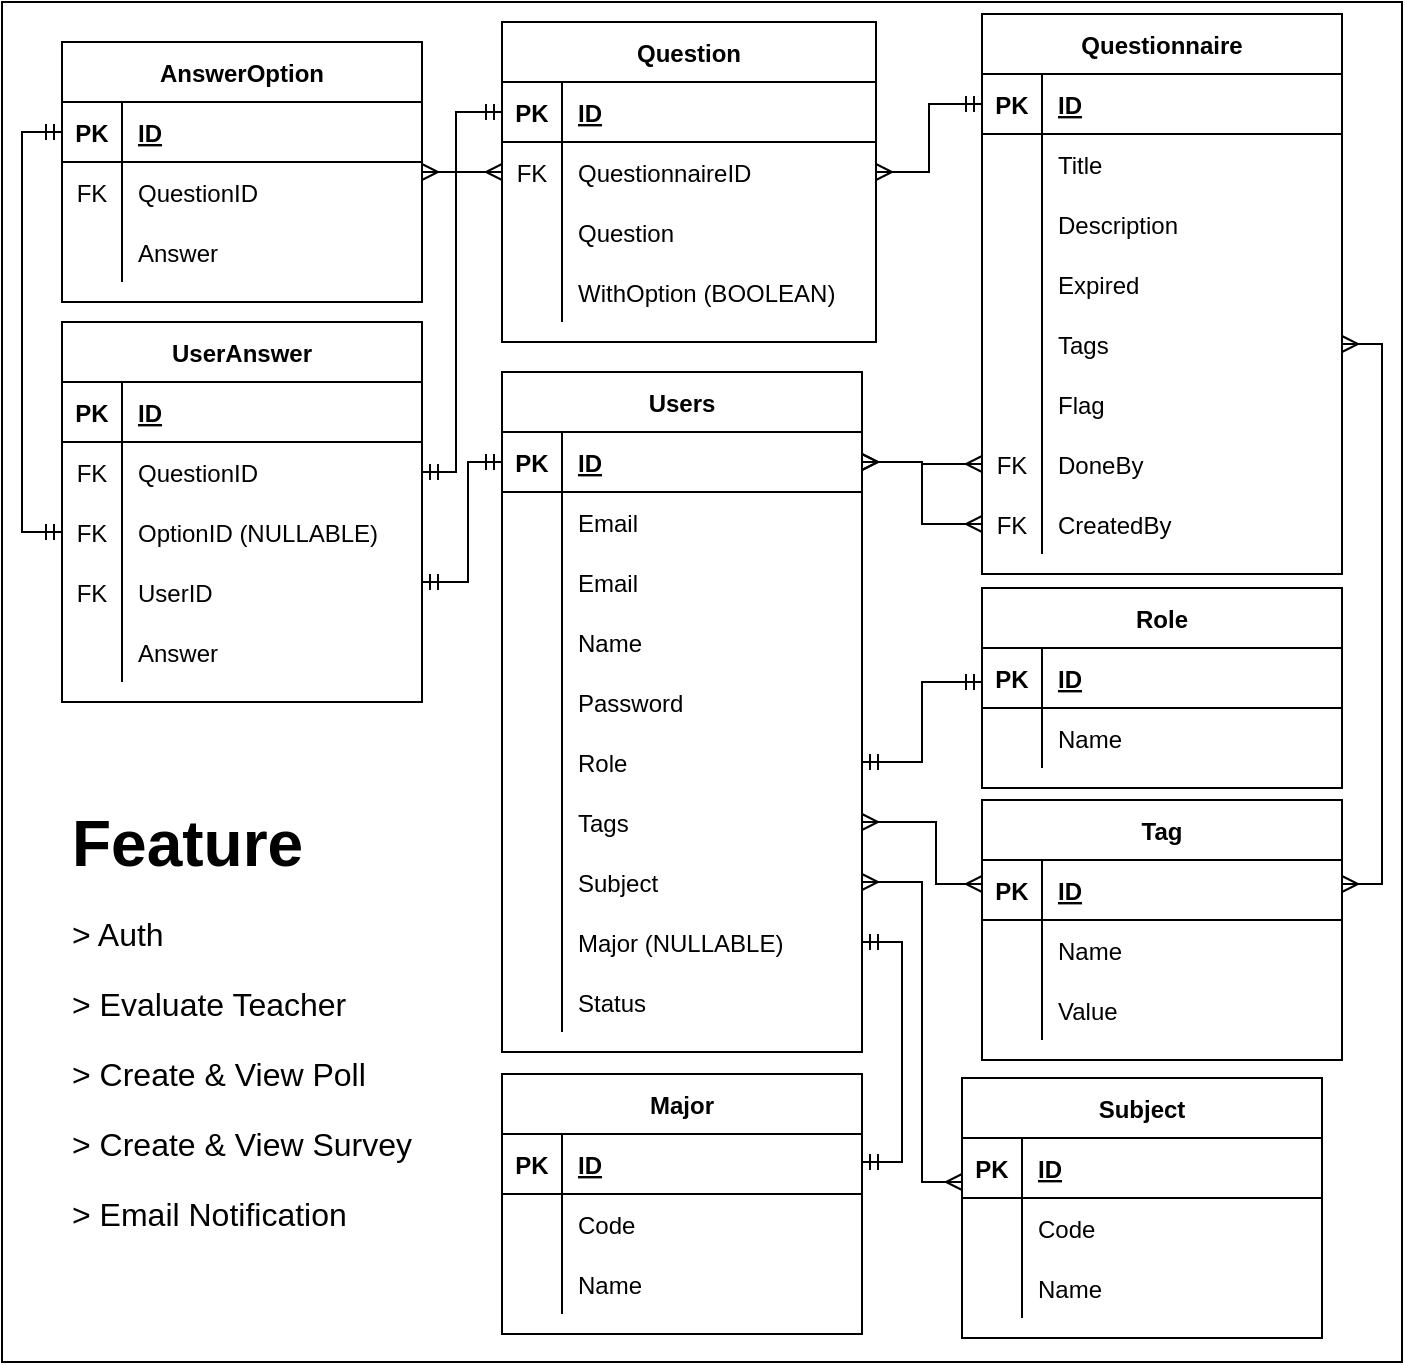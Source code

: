 <mxfile version="17.4.2" type="device"><diagram id="3YgNEYQCMp4vvyqyQQeT" name="erd"><mxGraphModel dx="844" dy="548" grid="1" gridSize="10" guides="1" tooltips="1" connect="1" arrows="1" fold="1" page="1" pageScale="1" pageWidth="850" pageHeight="1100" math="0" shadow="0"><root><mxCell id="0"/><mxCell id="1" parent="0"/><mxCell id="_984XQsvnA3nPtuHaX0--109" value="" style="rounded=0;whiteSpace=wrap;html=1;" parent="1" vertex="1"><mxGeometry x="63" y="90" width="700" height="680" as="geometry"/></mxCell><mxCell id="YZ8u1gc_6XHTJuvdnjPR-2" value="Users" style="shape=table;startSize=30;container=1;collapsible=1;childLayout=tableLayout;fixedRows=1;rowLines=0;fontStyle=1;align=center;resizeLast=1;" parent="1" vertex="1"><mxGeometry x="313" y="275" width="180" height="340" as="geometry"/></mxCell><mxCell id="YZ8u1gc_6XHTJuvdnjPR-3" value="" style="shape=tableRow;horizontal=0;startSize=0;swimlaneHead=0;swimlaneBody=0;fillColor=none;collapsible=0;dropTarget=0;points=[[0,0.5],[1,0.5]];portConstraint=eastwest;top=0;left=0;right=0;bottom=1;" parent="YZ8u1gc_6XHTJuvdnjPR-2" vertex="1"><mxGeometry y="30" width="180" height="30" as="geometry"/></mxCell><mxCell id="YZ8u1gc_6XHTJuvdnjPR-4" value="PK" style="shape=partialRectangle;connectable=0;fillColor=none;top=0;left=0;bottom=0;right=0;fontStyle=1;overflow=hidden;" parent="YZ8u1gc_6XHTJuvdnjPR-3" vertex="1"><mxGeometry width="30" height="30" as="geometry"><mxRectangle width="30" height="30" as="alternateBounds"/></mxGeometry></mxCell><mxCell id="YZ8u1gc_6XHTJuvdnjPR-5" value="ID" style="shape=partialRectangle;connectable=0;fillColor=none;top=0;left=0;bottom=0;right=0;align=left;spacingLeft=6;fontStyle=5;overflow=hidden;" parent="YZ8u1gc_6XHTJuvdnjPR-3" vertex="1"><mxGeometry x="30" width="150" height="30" as="geometry"><mxRectangle width="150" height="30" as="alternateBounds"/></mxGeometry></mxCell><mxCell id="_984XQsvnA3nPtuHaX0--19" value="" style="shape=tableRow;horizontal=0;startSize=0;swimlaneHead=0;swimlaneBody=0;fillColor=none;collapsible=0;dropTarget=0;points=[[0,0.5],[1,0.5]];portConstraint=eastwest;top=0;left=0;right=0;bottom=0;" parent="YZ8u1gc_6XHTJuvdnjPR-2" vertex="1"><mxGeometry y="60" width="180" height="30" as="geometry"/></mxCell><mxCell id="_984XQsvnA3nPtuHaX0--20" value="" style="shape=partialRectangle;connectable=0;fillColor=none;top=0;left=0;bottom=0;right=0;editable=1;overflow=hidden;" parent="_984XQsvnA3nPtuHaX0--19" vertex="1"><mxGeometry width="30" height="30" as="geometry"><mxRectangle width="30" height="30" as="alternateBounds"/></mxGeometry></mxCell><mxCell id="_984XQsvnA3nPtuHaX0--21" value="Email" style="shape=partialRectangle;connectable=0;fillColor=none;top=0;left=0;bottom=0;right=0;align=left;spacingLeft=6;overflow=hidden;" parent="_984XQsvnA3nPtuHaX0--19" vertex="1"><mxGeometry x="30" width="150" height="30" as="geometry"><mxRectangle width="150" height="30" as="alternateBounds"/></mxGeometry></mxCell><mxCell id="YZ8u1gc_6XHTJuvdnjPR-6" value="" style="shape=tableRow;horizontal=0;startSize=0;swimlaneHead=0;swimlaneBody=0;fillColor=none;collapsible=0;dropTarget=0;points=[[0,0.5],[1,0.5]];portConstraint=eastwest;top=0;left=0;right=0;bottom=0;" parent="YZ8u1gc_6XHTJuvdnjPR-2" vertex="1"><mxGeometry y="90" width="180" height="30" as="geometry"/></mxCell><mxCell id="YZ8u1gc_6XHTJuvdnjPR-7" value="" style="shape=partialRectangle;connectable=0;fillColor=none;top=0;left=0;bottom=0;right=0;editable=1;overflow=hidden;" parent="YZ8u1gc_6XHTJuvdnjPR-6" vertex="1"><mxGeometry width="30" height="30" as="geometry"><mxRectangle width="30" height="30" as="alternateBounds"/></mxGeometry></mxCell><mxCell id="YZ8u1gc_6XHTJuvdnjPR-8" value="Email" style="shape=partialRectangle;connectable=0;fillColor=none;top=0;left=0;bottom=0;right=0;align=left;spacingLeft=6;overflow=hidden;" parent="YZ8u1gc_6XHTJuvdnjPR-6" vertex="1"><mxGeometry x="30" width="150" height="30" as="geometry"><mxRectangle width="150" height="30" as="alternateBounds"/></mxGeometry></mxCell><mxCell id="YZ8u1gc_6XHTJuvdnjPR-9" value="" style="shape=tableRow;horizontal=0;startSize=0;swimlaneHead=0;swimlaneBody=0;fillColor=none;collapsible=0;dropTarget=0;points=[[0,0.5],[1,0.5]];portConstraint=eastwest;top=0;left=0;right=0;bottom=0;" parent="YZ8u1gc_6XHTJuvdnjPR-2" vertex="1"><mxGeometry y="120" width="180" height="30" as="geometry"/></mxCell><mxCell id="YZ8u1gc_6XHTJuvdnjPR-10" value="" style="shape=partialRectangle;connectable=0;fillColor=none;top=0;left=0;bottom=0;right=0;editable=1;overflow=hidden;" parent="YZ8u1gc_6XHTJuvdnjPR-9" vertex="1"><mxGeometry width="30" height="30" as="geometry"><mxRectangle width="30" height="30" as="alternateBounds"/></mxGeometry></mxCell><mxCell id="YZ8u1gc_6XHTJuvdnjPR-11" value="Name" style="shape=partialRectangle;connectable=0;fillColor=none;top=0;left=0;bottom=0;right=0;align=left;spacingLeft=6;overflow=hidden;" parent="YZ8u1gc_6XHTJuvdnjPR-9" vertex="1"><mxGeometry x="30" width="150" height="30" as="geometry"><mxRectangle width="150" height="30" as="alternateBounds"/></mxGeometry></mxCell><mxCell id="YZ8u1gc_6XHTJuvdnjPR-12" value="" style="shape=tableRow;horizontal=0;startSize=0;swimlaneHead=0;swimlaneBody=0;fillColor=none;collapsible=0;dropTarget=0;points=[[0,0.5],[1,0.5]];portConstraint=eastwest;top=0;left=0;right=0;bottom=0;" parent="YZ8u1gc_6XHTJuvdnjPR-2" vertex="1"><mxGeometry y="150" width="180" height="30" as="geometry"/></mxCell><mxCell id="YZ8u1gc_6XHTJuvdnjPR-13" value="" style="shape=partialRectangle;connectable=0;fillColor=none;top=0;left=0;bottom=0;right=0;editable=1;overflow=hidden;" parent="YZ8u1gc_6XHTJuvdnjPR-12" vertex="1"><mxGeometry width="30" height="30" as="geometry"><mxRectangle width="30" height="30" as="alternateBounds"/></mxGeometry></mxCell><mxCell id="YZ8u1gc_6XHTJuvdnjPR-14" value="Password" style="shape=partialRectangle;connectable=0;fillColor=none;top=0;left=0;bottom=0;right=0;align=left;spacingLeft=6;overflow=hidden;" parent="YZ8u1gc_6XHTJuvdnjPR-12" vertex="1"><mxGeometry x="30" width="150" height="30" as="geometry"><mxRectangle width="150" height="30" as="alternateBounds"/></mxGeometry></mxCell><mxCell id="YZ8u1gc_6XHTJuvdnjPR-15" value="" style="shape=tableRow;horizontal=0;startSize=0;swimlaneHead=0;swimlaneBody=0;fillColor=none;collapsible=0;dropTarget=0;points=[[0,0.5],[1,0.5]];portConstraint=eastwest;top=0;left=0;right=0;bottom=0;" parent="YZ8u1gc_6XHTJuvdnjPR-2" vertex="1"><mxGeometry y="180" width="180" height="30" as="geometry"/></mxCell><mxCell id="YZ8u1gc_6XHTJuvdnjPR-16" value="" style="shape=partialRectangle;connectable=0;fillColor=none;top=0;left=0;bottom=0;right=0;editable=1;overflow=hidden;" parent="YZ8u1gc_6XHTJuvdnjPR-15" vertex="1"><mxGeometry width="30" height="30" as="geometry"><mxRectangle width="30" height="30" as="alternateBounds"/></mxGeometry></mxCell><mxCell id="YZ8u1gc_6XHTJuvdnjPR-17" value="Role" style="shape=partialRectangle;connectable=0;fillColor=none;top=0;left=0;bottom=0;right=0;align=left;spacingLeft=6;overflow=hidden;" parent="YZ8u1gc_6XHTJuvdnjPR-15" vertex="1"><mxGeometry x="30" width="150" height="30" as="geometry"><mxRectangle width="150" height="30" as="alternateBounds"/></mxGeometry></mxCell><mxCell id="YZ8u1gc_6XHTJuvdnjPR-18" value="" style="shape=tableRow;horizontal=0;startSize=0;swimlaneHead=0;swimlaneBody=0;fillColor=none;collapsible=0;dropTarget=0;points=[[0,0.5],[1,0.5]];portConstraint=eastwest;top=0;left=0;right=0;bottom=0;" parent="YZ8u1gc_6XHTJuvdnjPR-2" vertex="1"><mxGeometry y="210" width="180" height="30" as="geometry"/></mxCell><mxCell id="YZ8u1gc_6XHTJuvdnjPR-19" value="" style="shape=partialRectangle;connectable=0;fillColor=none;top=0;left=0;bottom=0;right=0;editable=1;overflow=hidden;" parent="YZ8u1gc_6XHTJuvdnjPR-18" vertex="1"><mxGeometry width="30" height="30" as="geometry"><mxRectangle width="30" height="30" as="alternateBounds"/></mxGeometry></mxCell><mxCell id="YZ8u1gc_6XHTJuvdnjPR-20" value="Tags" style="shape=partialRectangle;connectable=0;fillColor=none;top=0;left=0;bottom=0;right=0;align=left;spacingLeft=6;overflow=hidden;" parent="YZ8u1gc_6XHTJuvdnjPR-18" vertex="1"><mxGeometry x="30" width="150" height="30" as="geometry"><mxRectangle width="150" height="30" as="alternateBounds"/></mxGeometry></mxCell><mxCell id="_984XQsvnA3nPtuHaX0--1" value="" style="shape=tableRow;horizontal=0;startSize=0;swimlaneHead=0;swimlaneBody=0;fillColor=none;collapsible=0;dropTarget=0;points=[[0,0.5],[1,0.5]];portConstraint=eastwest;top=0;left=0;right=0;bottom=0;" parent="YZ8u1gc_6XHTJuvdnjPR-2" vertex="1"><mxGeometry y="240" width="180" height="30" as="geometry"/></mxCell><mxCell id="_984XQsvnA3nPtuHaX0--2" value="" style="shape=partialRectangle;connectable=0;fillColor=none;top=0;left=0;bottom=0;right=0;editable=1;overflow=hidden;" parent="_984XQsvnA3nPtuHaX0--1" vertex="1"><mxGeometry width="30" height="30" as="geometry"><mxRectangle width="30" height="30" as="alternateBounds"/></mxGeometry></mxCell><mxCell id="_984XQsvnA3nPtuHaX0--3" value="Subject" style="shape=partialRectangle;connectable=0;fillColor=none;top=0;left=0;bottom=0;right=0;align=left;spacingLeft=6;overflow=hidden;" parent="_984XQsvnA3nPtuHaX0--1" vertex="1"><mxGeometry x="30" width="150" height="30" as="geometry"><mxRectangle width="150" height="30" as="alternateBounds"/></mxGeometry></mxCell><mxCell id="_984XQsvnA3nPtuHaX0--4" value="" style="shape=tableRow;horizontal=0;startSize=0;swimlaneHead=0;swimlaneBody=0;fillColor=none;collapsible=0;dropTarget=0;points=[[0,0.5],[1,0.5]];portConstraint=eastwest;top=0;left=0;right=0;bottom=0;" parent="YZ8u1gc_6XHTJuvdnjPR-2" vertex="1"><mxGeometry y="270" width="180" height="30" as="geometry"/></mxCell><mxCell id="_984XQsvnA3nPtuHaX0--5" value="" style="shape=partialRectangle;connectable=0;fillColor=none;top=0;left=0;bottom=0;right=0;editable=1;overflow=hidden;" parent="_984XQsvnA3nPtuHaX0--4" vertex="1"><mxGeometry width="30" height="30" as="geometry"><mxRectangle width="30" height="30" as="alternateBounds"/></mxGeometry></mxCell><mxCell id="_984XQsvnA3nPtuHaX0--6" value="Major (NULLABLE)" style="shape=partialRectangle;connectable=0;fillColor=none;top=0;left=0;bottom=0;right=0;align=left;spacingLeft=6;overflow=hidden;" parent="_984XQsvnA3nPtuHaX0--4" vertex="1"><mxGeometry x="30" width="150" height="30" as="geometry"><mxRectangle width="150" height="30" as="alternateBounds"/></mxGeometry></mxCell><mxCell id="_984XQsvnA3nPtuHaX0--7" value="" style="shape=tableRow;horizontal=0;startSize=0;swimlaneHead=0;swimlaneBody=0;fillColor=none;collapsible=0;dropTarget=0;points=[[0,0.5],[1,0.5]];portConstraint=eastwest;top=0;left=0;right=0;bottom=0;" parent="YZ8u1gc_6XHTJuvdnjPR-2" vertex="1"><mxGeometry y="300" width="180" height="30" as="geometry"/></mxCell><mxCell id="_984XQsvnA3nPtuHaX0--8" value="" style="shape=partialRectangle;connectable=0;fillColor=none;top=0;left=0;bottom=0;right=0;editable=1;overflow=hidden;" parent="_984XQsvnA3nPtuHaX0--7" vertex="1"><mxGeometry width="30" height="30" as="geometry"><mxRectangle width="30" height="30" as="alternateBounds"/></mxGeometry></mxCell><mxCell id="_984XQsvnA3nPtuHaX0--9" value="Status" style="shape=partialRectangle;connectable=0;fillColor=none;top=0;left=0;bottom=0;right=0;align=left;spacingLeft=6;overflow=hidden;" parent="_984XQsvnA3nPtuHaX0--7" vertex="1"><mxGeometry x="30" width="150" height="30" as="geometry"><mxRectangle width="150" height="30" as="alternateBounds"/></mxGeometry></mxCell><mxCell id="YZ8u1gc_6XHTJuvdnjPR-21" value="Subject" style="shape=table;startSize=30;container=1;collapsible=1;childLayout=tableLayout;fixedRows=1;rowLines=0;fontStyle=1;align=center;resizeLast=1;" parent="1" vertex="1"><mxGeometry x="543" y="628" width="180" height="130" as="geometry"/></mxCell><mxCell id="YZ8u1gc_6XHTJuvdnjPR-22" value="" style="shape=tableRow;horizontal=0;startSize=0;swimlaneHead=0;swimlaneBody=0;fillColor=none;collapsible=0;dropTarget=0;points=[[0,0.5],[1,0.5]];portConstraint=eastwest;top=0;left=0;right=0;bottom=1;" parent="YZ8u1gc_6XHTJuvdnjPR-21" vertex="1"><mxGeometry y="30" width="180" height="30" as="geometry"/></mxCell><mxCell id="YZ8u1gc_6XHTJuvdnjPR-23" value="PK" style="shape=partialRectangle;connectable=0;fillColor=none;top=0;left=0;bottom=0;right=0;fontStyle=1;overflow=hidden;" parent="YZ8u1gc_6XHTJuvdnjPR-22" vertex="1"><mxGeometry width="30" height="30" as="geometry"><mxRectangle width="30" height="30" as="alternateBounds"/></mxGeometry></mxCell><mxCell id="YZ8u1gc_6XHTJuvdnjPR-24" value="ID" style="shape=partialRectangle;connectable=0;fillColor=none;top=0;left=0;bottom=0;right=0;align=left;spacingLeft=6;fontStyle=5;overflow=hidden;" parent="YZ8u1gc_6XHTJuvdnjPR-22" vertex="1"><mxGeometry x="30" width="150" height="30" as="geometry"><mxRectangle width="150" height="30" as="alternateBounds"/></mxGeometry></mxCell><mxCell id="YZ8u1gc_6XHTJuvdnjPR-25" value="" style="shape=tableRow;horizontal=0;startSize=0;swimlaneHead=0;swimlaneBody=0;fillColor=none;collapsible=0;dropTarget=0;points=[[0,0.5],[1,0.5]];portConstraint=eastwest;top=0;left=0;right=0;bottom=0;" parent="YZ8u1gc_6XHTJuvdnjPR-21" vertex="1"><mxGeometry y="60" width="180" height="30" as="geometry"/></mxCell><mxCell id="YZ8u1gc_6XHTJuvdnjPR-26" value="" style="shape=partialRectangle;connectable=0;fillColor=none;top=0;left=0;bottom=0;right=0;editable=1;overflow=hidden;" parent="YZ8u1gc_6XHTJuvdnjPR-25" vertex="1"><mxGeometry width="30" height="30" as="geometry"><mxRectangle width="30" height="30" as="alternateBounds"/></mxGeometry></mxCell><mxCell id="YZ8u1gc_6XHTJuvdnjPR-27" value="Code" style="shape=partialRectangle;connectable=0;fillColor=none;top=0;left=0;bottom=0;right=0;align=left;spacingLeft=6;overflow=hidden;" parent="YZ8u1gc_6XHTJuvdnjPR-25" vertex="1"><mxGeometry x="30" width="150" height="30" as="geometry"><mxRectangle width="150" height="30" as="alternateBounds"/></mxGeometry></mxCell><mxCell id="YZ8u1gc_6XHTJuvdnjPR-28" value="" style="shape=tableRow;horizontal=0;startSize=0;swimlaneHead=0;swimlaneBody=0;fillColor=none;collapsible=0;dropTarget=0;points=[[0,0.5],[1,0.5]];portConstraint=eastwest;top=0;left=0;right=0;bottom=0;" parent="YZ8u1gc_6XHTJuvdnjPR-21" vertex="1"><mxGeometry y="90" width="180" height="30" as="geometry"/></mxCell><mxCell id="YZ8u1gc_6XHTJuvdnjPR-29" value="" style="shape=partialRectangle;connectable=0;fillColor=none;top=0;left=0;bottom=0;right=0;editable=1;overflow=hidden;" parent="YZ8u1gc_6XHTJuvdnjPR-28" vertex="1"><mxGeometry width="30" height="30" as="geometry"><mxRectangle width="30" height="30" as="alternateBounds"/></mxGeometry></mxCell><mxCell id="YZ8u1gc_6XHTJuvdnjPR-30" value="Name" style="shape=partialRectangle;connectable=0;fillColor=none;top=0;left=0;bottom=0;right=0;align=left;spacingLeft=6;overflow=hidden;" parent="YZ8u1gc_6XHTJuvdnjPR-28" vertex="1"><mxGeometry x="30" width="150" height="30" as="geometry"><mxRectangle width="150" height="30" as="alternateBounds"/></mxGeometry></mxCell><mxCell id="YZ8u1gc_6XHTJuvdnjPR-117" value="Role" style="shape=table;startSize=30;container=1;collapsible=1;childLayout=tableLayout;fixedRows=1;rowLines=0;fontStyle=1;align=center;resizeLast=1;" parent="1" vertex="1"><mxGeometry x="553" y="383" width="180" height="100" as="geometry"/></mxCell><mxCell id="YZ8u1gc_6XHTJuvdnjPR-118" value="" style="shape=tableRow;horizontal=0;startSize=0;swimlaneHead=0;swimlaneBody=0;fillColor=none;collapsible=0;dropTarget=0;points=[[0,0.5],[1,0.5]];portConstraint=eastwest;top=0;left=0;right=0;bottom=1;" parent="YZ8u1gc_6XHTJuvdnjPR-117" vertex="1"><mxGeometry y="30" width="180" height="30" as="geometry"/></mxCell><mxCell id="YZ8u1gc_6XHTJuvdnjPR-119" value="PK" style="shape=partialRectangle;connectable=0;fillColor=none;top=0;left=0;bottom=0;right=0;fontStyle=1;overflow=hidden;" parent="YZ8u1gc_6XHTJuvdnjPR-118" vertex="1"><mxGeometry width="30" height="30" as="geometry"><mxRectangle width="30" height="30" as="alternateBounds"/></mxGeometry></mxCell><mxCell id="YZ8u1gc_6XHTJuvdnjPR-120" value="ID" style="shape=partialRectangle;connectable=0;fillColor=none;top=0;left=0;bottom=0;right=0;align=left;spacingLeft=6;fontStyle=5;overflow=hidden;" parent="YZ8u1gc_6XHTJuvdnjPR-118" vertex="1"><mxGeometry x="30" width="150" height="30" as="geometry"><mxRectangle width="150" height="30" as="alternateBounds"/></mxGeometry></mxCell><mxCell id="YZ8u1gc_6XHTJuvdnjPR-121" value="" style="shape=tableRow;horizontal=0;startSize=0;swimlaneHead=0;swimlaneBody=0;fillColor=none;collapsible=0;dropTarget=0;points=[[0,0.5],[1,0.5]];portConstraint=eastwest;top=0;left=0;right=0;bottom=0;" parent="YZ8u1gc_6XHTJuvdnjPR-117" vertex="1"><mxGeometry y="60" width="180" height="30" as="geometry"/></mxCell><mxCell id="YZ8u1gc_6XHTJuvdnjPR-122" value="" style="shape=partialRectangle;connectable=0;fillColor=none;top=0;left=0;bottom=0;right=0;editable=1;overflow=hidden;" parent="YZ8u1gc_6XHTJuvdnjPR-121" vertex="1"><mxGeometry width="30" height="30" as="geometry"><mxRectangle width="30" height="30" as="alternateBounds"/></mxGeometry></mxCell><mxCell id="YZ8u1gc_6XHTJuvdnjPR-123" value="Name" style="shape=partialRectangle;connectable=0;fillColor=none;top=0;left=0;bottom=0;right=0;align=left;spacingLeft=6;overflow=hidden;" parent="YZ8u1gc_6XHTJuvdnjPR-121" vertex="1"><mxGeometry x="30" width="150" height="30" as="geometry"><mxRectangle width="150" height="30" as="alternateBounds"/></mxGeometry></mxCell><mxCell id="YZ8u1gc_6XHTJuvdnjPR-124" style="edgeStyle=orthogonalEdgeStyle;rounded=0;orthogonalLoop=1;jettySize=auto;html=1;startArrow=ERmandOne;startFill=0;endArrow=ERmandOne;endFill=0;" parent="1" source="YZ8u1gc_6XHTJuvdnjPR-15" target="YZ8u1gc_6XHTJuvdnjPR-118" edge="1"><mxGeometry relative="1" as="geometry"><Array as="points"><mxPoint x="523" y="470"/><mxPoint x="523" y="430"/></Array></mxGeometry></mxCell><mxCell id="YZ8u1gc_6XHTJuvdnjPR-137" value="Tag" style="shape=table;startSize=30;container=1;collapsible=1;childLayout=tableLayout;fixedRows=1;rowLines=0;fontStyle=1;align=center;resizeLast=1;" parent="1" vertex="1"><mxGeometry x="553" y="489" width="180" height="130" as="geometry"/></mxCell><mxCell id="YZ8u1gc_6XHTJuvdnjPR-138" value="" style="shape=tableRow;horizontal=0;startSize=0;swimlaneHead=0;swimlaneBody=0;fillColor=none;collapsible=0;dropTarget=0;points=[[0,0.5],[1,0.5]];portConstraint=eastwest;top=0;left=0;right=0;bottom=1;" parent="YZ8u1gc_6XHTJuvdnjPR-137" vertex="1"><mxGeometry y="30" width="180" height="30" as="geometry"/></mxCell><mxCell id="YZ8u1gc_6XHTJuvdnjPR-139" value="PK" style="shape=partialRectangle;connectable=0;fillColor=none;top=0;left=0;bottom=0;right=0;fontStyle=1;overflow=hidden;" parent="YZ8u1gc_6XHTJuvdnjPR-138" vertex="1"><mxGeometry width="30" height="30" as="geometry"><mxRectangle width="30" height="30" as="alternateBounds"/></mxGeometry></mxCell><mxCell id="YZ8u1gc_6XHTJuvdnjPR-140" value="ID" style="shape=partialRectangle;connectable=0;fillColor=none;top=0;left=0;bottom=0;right=0;align=left;spacingLeft=6;fontStyle=5;overflow=hidden;" parent="YZ8u1gc_6XHTJuvdnjPR-138" vertex="1"><mxGeometry x="30" width="150" height="30" as="geometry"><mxRectangle width="150" height="30" as="alternateBounds"/></mxGeometry></mxCell><mxCell id="YZ8u1gc_6XHTJuvdnjPR-141" value="" style="shape=tableRow;horizontal=0;startSize=0;swimlaneHead=0;swimlaneBody=0;fillColor=none;collapsible=0;dropTarget=0;points=[[0,0.5],[1,0.5]];portConstraint=eastwest;top=0;left=0;right=0;bottom=0;" parent="YZ8u1gc_6XHTJuvdnjPR-137" vertex="1"><mxGeometry y="60" width="180" height="30" as="geometry"/></mxCell><mxCell id="YZ8u1gc_6XHTJuvdnjPR-142" value="" style="shape=partialRectangle;connectable=0;fillColor=none;top=0;left=0;bottom=0;right=0;editable=1;overflow=hidden;" parent="YZ8u1gc_6XHTJuvdnjPR-141" vertex="1"><mxGeometry width="30" height="30" as="geometry"><mxRectangle width="30" height="30" as="alternateBounds"/></mxGeometry></mxCell><mxCell id="YZ8u1gc_6XHTJuvdnjPR-143" value="Name" style="shape=partialRectangle;connectable=0;fillColor=none;top=0;left=0;bottom=0;right=0;align=left;spacingLeft=6;overflow=hidden;" parent="YZ8u1gc_6XHTJuvdnjPR-141" vertex="1"><mxGeometry x="30" width="150" height="30" as="geometry"><mxRectangle width="150" height="30" as="alternateBounds"/></mxGeometry></mxCell><mxCell id="YZ8u1gc_6XHTJuvdnjPR-144" value="" style="shape=tableRow;horizontal=0;startSize=0;swimlaneHead=0;swimlaneBody=0;fillColor=none;collapsible=0;dropTarget=0;points=[[0,0.5],[1,0.5]];portConstraint=eastwest;top=0;left=0;right=0;bottom=0;" parent="YZ8u1gc_6XHTJuvdnjPR-137" vertex="1"><mxGeometry y="90" width="180" height="30" as="geometry"/></mxCell><mxCell id="YZ8u1gc_6XHTJuvdnjPR-145" value="" style="shape=partialRectangle;connectable=0;fillColor=none;top=0;left=0;bottom=0;right=0;editable=1;overflow=hidden;" parent="YZ8u1gc_6XHTJuvdnjPR-144" vertex="1"><mxGeometry width="30" height="30" as="geometry"><mxRectangle width="30" height="30" as="alternateBounds"/></mxGeometry></mxCell><mxCell id="YZ8u1gc_6XHTJuvdnjPR-146" value="Value" style="shape=partialRectangle;connectable=0;fillColor=none;top=0;left=0;bottom=0;right=0;align=left;spacingLeft=6;overflow=hidden;" parent="YZ8u1gc_6XHTJuvdnjPR-144" vertex="1"><mxGeometry x="30" width="150" height="30" as="geometry"><mxRectangle width="150" height="30" as="alternateBounds"/></mxGeometry></mxCell><mxCell id="q28TB4wGliQBKu55tVkL-1" value="Major" style="shape=table;startSize=30;container=1;collapsible=1;childLayout=tableLayout;fixedRows=1;rowLines=0;fontStyle=1;align=center;resizeLast=1;" parent="1" vertex="1"><mxGeometry x="313" y="626" width="180" height="130" as="geometry"/></mxCell><mxCell id="q28TB4wGliQBKu55tVkL-2" value="" style="shape=tableRow;horizontal=0;startSize=0;swimlaneHead=0;swimlaneBody=0;fillColor=none;collapsible=0;dropTarget=0;points=[[0,0.5],[1,0.5]];portConstraint=eastwest;top=0;left=0;right=0;bottom=1;" parent="q28TB4wGliQBKu55tVkL-1" vertex="1"><mxGeometry y="30" width="180" height="30" as="geometry"/></mxCell><mxCell id="q28TB4wGliQBKu55tVkL-3" value="PK" style="shape=partialRectangle;connectable=0;fillColor=none;top=0;left=0;bottom=0;right=0;fontStyle=1;overflow=hidden;" parent="q28TB4wGliQBKu55tVkL-2" vertex="1"><mxGeometry width="30" height="30" as="geometry"><mxRectangle width="30" height="30" as="alternateBounds"/></mxGeometry></mxCell><mxCell id="q28TB4wGliQBKu55tVkL-4" value="ID" style="shape=partialRectangle;connectable=0;fillColor=none;top=0;left=0;bottom=0;right=0;align=left;spacingLeft=6;fontStyle=5;overflow=hidden;" parent="q28TB4wGliQBKu55tVkL-2" vertex="1"><mxGeometry x="30" width="150" height="30" as="geometry"><mxRectangle width="150" height="30" as="alternateBounds"/></mxGeometry></mxCell><mxCell id="q28TB4wGliQBKu55tVkL-5" value="" style="shape=tableRow;horizontal=0;startSize=0;swimlaneHead=0;swimlaneBody=0;fillColor=none;collapsible=0;dropTarget=0;points=[[0,0.5],[1,0.5]];portConstraint=eastwest;top=0;left=0;right=0;bottom=0;" parent="q28TB4wGliQBKu55tVkL-1" vertex="1"><mxGeometry y="60" width="180" height="30" as="geometry"/></mxCell><mxCell id="q28TB4wGliQBKu55tVkL-6" value="" style="shape=partialRectangle;connectable=0;fillColor=none;top=0;left=0;bottom=0;right=0;editable=1;overflow=hidden;" parent="q28TB4wGliQBKu55tVkL-5" vertex="1"><mxGeometry width="30" height="30" as="geometry"><mxRectangle width="30" height="30" as="alternateBounds"/></mxGeometry></mxCell><mxCell id="q28TB4wGliQBKu55tVkL-7" value="Code" style="shape=partialRectangle;connectable=0;fillColor=none;top=0;left=0;bottom=0;right=0;align=left;spacingLeft=6;overflow=hidden;" parent="q28TB4wGliQBKu55tVkL-5" vertex="1"><mxGeometry x="30" width="150" height="30" as="geometry"><mxRectangle width="150" height="30" as="alternateBounds"/></mxGeometry></mxCell><mxCell id="q28TB4wGliQBKu55tVkL-8" value="" style="shape=tableRow;horizontal=0;startSize=0;swimlaneHead=0;swimlaneBody=0;fillColor=none;collapsible=0;dropTarget=0;points=[[0,0.5],[1,0.5]];portConstraint=eastwest;top=0;left=0;right=0;bottom=0;" parent="q28TB4wGliQBKu55tVkL-1" vertex="1"><mxGeometry y="90" width="180" height="30" as="geometry"/></mxCell><mxCell id="q28TB4wGliQBKu55tVkL-9" value="" style="shape=partialRectangle;connectable=0;fillColor=none;top=0;left=0;bottom=0;right=0;editable=1;overflow=hidden;" parent="q28TB4wGliQBKu55tVkL-8" vertex="1"><mxGeometry width="30" height="30" as="geometry"><mxRectangle width="30" height="30" as="alternateBounds"/></mxGeometry></mxCell><mxCell id="q28TB4wGliQBKu55tVkL-10" value="Name" style="shape=partialRectangle;connectable=0;fillColor=none;top=0;left=0;bottom=0;right=0;align=left;spacingLeft=6;overflow=hidden;" parent="q28TB4wGliQBKu55tVkL-8" vertex="1"><mxGeometry x="30" width="150" height="30" as="geometry"><mxRectangle width="150" height="30" as="alternateBounds"/></mxGeometry></mxCell><mxCell id="MyWbBupkHMwlcIAZVqP7-1" value="&lt;h1&gt;&lt;font style=&quot;font-size: 32px&quot;&gt;Feature&lt;/font&gt;&lt;/h1&gt;&lt;div style=&quot;font-size: 16px&quot;&gt;&lt;font style=&quot;font-size: 16px&quot;&gt;&amp;gt; Auth&lt;/font&gt;&lt;/div&gt;&lt;p style=&quot;font-size: 16px&quot;&gt;&lt;font style=&quot;font-size: 16px&quot;&gt;&amp;gt; Evaluate Teacher&lt;br&gt;&lt;/font&gt;&lt;/p&gt;&lt;p style=&quot;font-size: 16px&quot;&gt;&lt;font style=&quot;font-size: 16px&quot;&gt;&amp;gt; Create &amp;amp; View Poll&lt;/font&gt;&lt;/p&gt;&lt;p style=&quot;font-size: 16px&quot;&gt;&lt;font style=&quot;font-size: 16px&quot;&gt;&amp;gt; Create &amp;amp; View Survey&lt;/font&gt;&lt;/p&gt;&lt;p style=&quot;font-size: 16px&quot;&gt;&lt;font style=&quot;font-size: 16px&quot;&gt;&amp;gt; Email Notification&lt;/font&gt;&lt;/p&gt;&lt;p style=&quot;font-size: 16px&quot;&gt;&lt;br&gt;&lt;/p&gt;" style="text;html=1;strokeColor=none;fillColor=none;spacing=5;spacingTop=-20;whiteSpace=wrap;overflow=hidden;rounded=0;" parent="1" vertex="1"><mxGeometry x="93" y="486" width="193" height="224" as="geometry"/></mxCell><mxCell id="_984XQsvnA3nPtuHaX0--10" style="edgeStyle=orthogonalEdgeStyle;rounded=0;orthogonalLoop=1;jettySize=auto;html=1;endArrow=ERmany;endFill=0;startArrow=ERmany;startFill=0;" parent="1" source="YZ8u1gc_6XHTJuvdnjPR-18" target="YZ8u1gc_6XHTJuvdnjPR-138" edge="1"><mxGeometry relative="1" as="geometry"><Array as="points"><mxPoint x="530" y="500"/><mxPoint x="530" y="531"/></Array></mxGeometry></mxCell><mxCell id="_984XQsvnA3nPtuHaX0--11" style="edgeStyle=orthogonalEdgeStyle;rounded=0;orthogonalLoop=1;jettySize=auto;html=1;startArrow=ERmany;startFill=0;endArrow=ERmany;endFill=0;" parent="1" source="_984XQsvnA3nPtuHaX0--1" target="YZ8u1gc_6XHTJuvdnjPR-22" edge="1"><mxGeometry relative="1" as="geometry"><Array as="points"><mxPoint x="523" y="530"/><mxPoint x="523" y="680"/></Array></mxGeometry></mxCell><mxCell id="_984XQsvnA3nPtuHaX0--12" style="edgeStyle=orthogonalEdgeStyle;rounded=0;orthogonalLoop=1;jettySize=auto;html=1;startArrow=ERmandOne;startFill=0;endArrow=ERmandOne;endFill=0;" parent="1" source="_984XQsvnA3nPtuHaX0--4" target="q28TB4wGliQBKu55tVkL-2" edge="1"><mxGeometry relative="1" as="geometry"><Array as="points"><mxPoint x="513" y="560"/><mxPoint x="513" y="670"/></Array></mxGeometry></mxCell><mxCell id="_984XQsvnA3nPtuHaX0--23" value="Questionnaire" style="shape=table;startSize=30;container=1;collapsible=1;childLayout=tableLayout;fixedRows=1;rowLines=0;fontStyle=1;align=center;resizeLast=1;" parent="1" vertex="1"><mxGeometry x="553" y="96" width="180" height="280" as="geometry"/></mxCell><mxCell id="_984XQsvnA3nPtuHaX0--24" value="" style="shape=tableRow;horizontal=0;startSize=0;swimlaneHead=0;swimlaneBody=0;fillColor=none;collapsible=0;dropTarget=0;points=[[0,0.5],[1,0.5]];portConstraint=eastwest;top=0;left=0;right=0;bottom=1;" parent="_984XQsvnA3nPtuHaX0--23" vertex="1"><mxGeometry y="30" width="180" height="30" as="geometry"/></mxCell><mxCell id="_984XQsvnA3nPtuHaX0--25" value="PK" style="shape=partialRectangle;connectable=0;fillColor=none;top=0;left=0;bottom=0;right=0;fontStyle=1;overflow=hidden;" parent="_984XQsvnA3nPtuHaX0--24" vertex="1"><mxGeometry width="30" height="30" as="geometry"><mxRectangle width="30" height="30" as="alternateBounds"/></mxGeometry></mxCell><mxCell id="_984XQsvnA3nPtuHaX0--26" value="ID" style="shape=partialRectangle;connectable=0;fillColor=none;top=0;left=0;bottom=0;right=0;align=left;spacingLeft=6;fontStyle=5;overflow=hidden;" parent="_984XQsvnA3nPtuHaX0--24" vertex="1"><mxGeometry x="30" width="150" height="30" as="geometry"><mxRectangle width="150" height="30" as="alternateBounds"/></mxGeometry></mxCell><mxCell id="_984XQsvnA3nPtuHaX0--27" value="" style="shape=tableRow;horizontal=0;startSize=0;swimlaneHead=0;swimlaneBody=0;fillColor=none;collapsible=0;dropTarget=0;points=[[0,0.5],[1,0.5]];portConstraint=eastwest;top=0;left=0;right=0;bottom=0;" parent="_984XQsvnA3nPtuHaX0--23" vertex="1"><mxGeometry y="60" width="180" height="30" as="geometry"/></mxCell><mxCell id="_984XQsvnA3nPtuHaX0--28" value="" style="shape=partialRectangle;connectable=0;fillColor=none;top=0;left=0;bottom=0;right=0;editable=1;overflow=hidden;" parent="_984XQsvnA3nPtuHaX0--27" vertex="1"><mxGeometry width="30" height="30" as="geometry"><mxRectangle width="30" height="30" as="alternateBounds"/></mxGeometry></mxCell><mxCell id="_984XQsvnA3nPtuHaX0--29" value="Title" style="shape=partialRectangle;connectable=0;fillColor=none;top=0;left=0;bottom=0;right=0;align=left;spacingLeft=6;overflow=hidden;" parent="_984XQsvnA3nPtuHaX0--27" vertex="1"><mxGeometry x="30" width="150" height="30" as="geometry"><mxRectangle width="150" height="30" as="alternateBounds"/></mxGeometry></mxCell><mxCell id="_984XQsvnA3nPtuHaX0--30" value="" style="shape=tableRow;horizontal=0;startSize=0;swimlaneHead=0;swimlaneBody=0;fillColor=none;collapsible=0;dropTarget=0;points=[[0,0.5],[1,0.5]];portConstraint=eastwest;top=0;left=0;right=0;bottom=0;" parent="_984XQsvnA3nPtuHaX0--23" vertex="1"><mxGeometry y="90" width="180" height="30" as="geometry"/></mxCell><mxCell id="_984XQsvnA3nPtuHaX0--31" value="" style="shape=partialRectangle;connectable=0;fillColor=none;top=0;left=0;bottom=0;right=0;editable=1;overflow=hidden;" parent="_984XQsvnA3nPtuHaX0--30" vertex="1"><mxGeometry width="30" height="30" as="geometry"><mxRectangle width="30" height="30" as="alternateBounds"/></mxGeometry></mxCell><mxCell id="_984XQsvnA3nPtuHaX0--32" value="Description" style="shape=partialRectangle;connectable=0;fillColor=none;top=0;left=0;bottom=0;right=0;align=left;spacingLeft=6;overflow=hidden;" parent="_984XQsvnA3nPtuHaX0--30" vertex="1"><mxGeometry x="30" width="150" height="30" as="geometry"><mxRectangle width="150" height="30" as="alternateBounds"/></mxGeometry></mxCell><mxCell id="_984XQsvnA3nPtuHaX0--33" value="" style="shape=tableRow;horizontal=0;startSize=0;swimlaneHead=0;swimlaneBody=0;fillColor=none;collapsible=0;dropTarget=0;points=[[0,0.5],[1,0.5]];portConstraint=eastwest;top=0;left=0;right=0;bottom=0;" parent="_984XQsvnA3nPtuHaX0--23" vertex="1"><mxGeometry y="120" width="180" height="30" as="geometry"/></mxCell><mxCell id="_984XQsvnA3nPtuHaX0--34" value="" style="shape=partialRectangle;connectable=0;fillColor=none;top=0;left=0;bottom=0;right=0;editable=1;overflow=hidden;" parent="_984XQsvnA3nPtuHaX0--33" vertex="1"><mxGeometry width="30" height="30" as="geometry"><mxRectangle width="30" height="30" as="alternateBounds"/></mxGeometry></mxCell><mxCell id="_984XQsvnA3nPtuHaX0--35" value="Expired" style="shape=partialRectangle;connectable=0;fillColor=none;top=0;left=0;bottom=0;right=0;align=left;spacingLeft=6;overflow=hidden;" parent="_984XQsvnA3nPtuHaX0--33" vertex="1"><mxGeometry x="30" width="150" height="30" as="geometry"><mxRectangle width="150" height="30" as="alternateBounds"/></mxGeometry></mxCell><mxCell id="_984XQsvnA3nPtuHaX0--36" value="" style="shape=tableRow;horizontal=0;startSize=0;swimlaneHead=0;swimlaneBody=0;fillColor=none;collapsible=0;dropTarget=0;points=[[0,0.5],[1,0.5]];portConstraint=eastwest;top=0;left=0;right=0;bottom=0;" parent="_984XQsvnA3nPtuHaX0--23" vertex="1"><mxGeometry y="150" width="180" height="30" as="geometry"/></mxCell><mxCell id="_984XQsvnA3nPtuHaX0--37" value="" style="shape=partialRectangle;connectable=0;fillColor=none;top=0;left=0;bottom=0;right=0;editable=1;overflow=hidden;" parent="_984XQsvnA3nPtuHaX0--36" vertex="1"><mxGeometry width="30" height="30" as="geometry"><mxRectangle width="30" height="30" as="alternateBounds"/></mxGeometry></mxCell><mxCell id="_984XQsvnA3nPtuHaX0--38" value="Tags" style="shape=partialRectangle;connectable=0;fillColor=none;top=0;left=0;bottom=0;right=0;align=left;spacingLeft=6;overflow=hidden;" parent="_984XQsvnA3nPtuHaX0--36" vertex="1"><mxGeometry x="30" width="150" height="30" as="geometry"><mxRectangle width="150" height="30" as="alternateBounds"/></mxGeometry></mxCell><mxCell id="uUuxbCOlgMt_JCLvkL9j-2" value="" style="shape=tableRow;horizontal=0;startSize=0;swimlaneHead=0;swimlaneBody=0;fillColor=none;collapsible=0;dropTarget=0;points=[[0,0.5],[1,0.5]];portConstraint=eastwest;top=0;left=0;right=0;bottom=0;" parent="_984XQsvnA3nPtuHaX0--23" vertex="1"><mxGeometry y="180" width="180" height="30" as="geometry"/></mxCell><mxCell id="uUuxbCOlgMt_JCLvkL9j-3" value="" style="shape=partialRectangle;connectable=0;fillColor=none;top=0;left=0;bottom=0;right=0;editable=1;overflow=hidden;" parent="uUuxbCOlgMt_JCLvkL9j-2" vertex="1"><mxGeometry width="30" height="30" as="geometry"><mxRectangle width="30" height="30" as="alternateBounds"/></mxGeometry></mxCell><mxCell id="uUuxbCOlgMt_JCLvkL9j-4" value="Flag" style="shape=partialRectangle;connectable=0;fillColor=none;top=0;left=0;bottom=0;right=0;align=left;spacingLeft=6;overflow=hidden;" parent="uUuxbCOlgMt_JCLvkL9j-2" vertex="1"><mxGeometry x="30" width="150" height="30" as="geometry"><mxRectangle width="150" height="30" as="alternateBounds"/></mxGeometry></mxCell><mxCell id="_984XQsvnA3nPtuHaX0--39" value="" style="shape=tableRow;horizontal=0;startSize=0;swimlaneHead=0;swimlaneBody=0;fillColor=none;collapsible=0;dropTarget=0;points=[[0,0.5],[1,0.5]];portConstraint=eastwest;top=0;left=0;right=0;bottom=0;" parent="_984XQsvnA3nPtuHaX0--23" vertex="1"><mxGeometry y="210" width="180" height="30" as="geometry"/></mxCell><mxCell id="_984XQsvnA3nPtuHaX0--40" value="FK" style="shape=partialRectangle;connectable=0;fillColor=none;top=0;left=0;bottom=0;right=0;editable=1;overflow=hidden;" parent="_984XQsvnA3nPtuHaX0--39" vertex="1"><mxGeometry width="30" height="30" as="geometry"><mxRectangle width="30" height="30" as="alternateBounds"/></mxGeometry></mxCell><mxCell id="_984XQsvnA3nPtuHaX0--41" value="DoneBy" style="shape=partialRectangle;connectable=0;fillColor=none;top=0;left=0;bottom=0;right=0;align=left;spacingLeft=6;overflow=hidden;" parent="_984XQsvnA3nPtuHaX0--39" vertex="1"><mxGeometry x="30" width="150" height="30" as="geometry"><mxRectangle width="150" height="30" as="alternateBounds"/></mxGeometry></mxCell><mxCell id="_984XQsvnA3nPtuHaX0--84" value="" style="shape=tableRow;horizontal=0;startSize=0;swimlaneHead=0;swimlaneBody=0;fillColor=none;collapsible=0;dropTarget=0;points=[[0,0.5],[1,0.5]];portConstraint=eastwest;top=0;left=0;right=0;bottom=0;" parent="_984XQsvnA3nPtuHaX0--23" vertex="1"><mxGeometry y="240" width="180" height="30" as="geometry"/></mxCell><mxCell id="_984XQsvnA3nPtuHaX0--85" value="FK" style="shape=partialRectangle;connectable=0;fillColor=none;top=0;left=0;bottom=0;right=0;editable=1;overflow=hidden;" parent="_984XQsvnA3nPtuHaX0--84" vertex="1"><mxGeometry width="30" height="30" as="geometry"><mxRectangle width="30" height="30" as="alternateBounds"/></mxGeometry></mxCell><mxCell id="_984XQsvnA3nPtuHaX0--86" value="CreatedBy" style="shape=partialRectangle;connectable=0;fillColor=none;top=0;left=0;bottom=0;right=0;align=left;spacingLeft=6;overflow=hidden;" parent="_984XQsvnA3nPtuHaX0--84" vertex="1"><mxGeometry x="30" width="150" height="30" as="geometry"><mxRectangle width="150" height="30" as="alternateBounds"/></mxGeometry></mxCell><mxCell id="_984XQsvnA3nPtuHaX0--42" value="Question" style="shape=table;startSize=30;container=1;collapsible=1;childLayout=tableLayout;fixedRows=1;rowLines=0;fontStyle=1;align=center;resizeLast=1;" parent="1" vertex="1"><mxGeometry x="313" y="100" width="187" height="160" as="geometry"/></mxCell><mxCell id="_984XQsvnA3nPtuHaX0--43" value="" style="shape=tableRow;horizontal=0;startSize=0;swimlaneHead=0;swimlaneBody=0;fillColor=none;collapsible=0;dropTarget=0;points=[[0,0.5],[1,0.5]];portConstraint=eastwest;top=0;left=0;right=0;bottom=1;" parent="_984XQsvnA3nPtuHaX0--42" vertex="1"><mxGeometry y="30" width="187" height="30" as="geometry"/></mxCell><mxCell id="_984XQsvnA3nPtuHaX0--44" value="PK" style="shape=partialRectangle;connectable=0;fillColor=none;top=0;left=0;bottom=0;right=0;fontStyle=1;overflow=hidden;" parent="_984XQsvnA3nPtuHaX0--43" vertex="1"><mxGeometry width="30" height="30" as="geometry"><mxRectangle width="30" height="30" as="alternateBounds"/></mxGeometry></mxCell><mxCell id="_984XQsvnA3nPtuHaX0--45" value="ID" style="shape=partialRectangle;connectable=0;fillColor=none;top=0;left=0;bottom=0;right=0;align=left;spacingLeft=6;fontStyle=5;overflow=hidden;" parent="_984XQsvnA3nPtuHaX0--43" vertex="1"><mxGeometry x="30" width="157" height="30" as="geometry"><mxRectangle width="157" height="30" as="alternateBounds"/></mxGeometry></mxCell><mxCell id="_984XQsvnA3nPtuHaX0--46" value="" style="shape=tableRow;horizontal=0;startSize=0;swimlaneHead=0;swimlaneBody=0;fillColor=none;collapsible=0;dropTarget=0;points=[[0,0.5],[1,0.5]];portConstraint=eastwest;top=0;left=0;right=0;bottom=0;" parent="_984XQsvnA3nPtuHaX0--42" vertex="1"><mxGeometry y="60" width="187" height="30" as="geometry"/></mxCell><mxCell id="_984XQsvnA3nPtuHaX0--47" value="FK" style="shape=partialRectangle;connectable=0;fillColor=none;top=0;left=0;bottom=0;right=0;editable=1;overflow=hidden;" parent="_984XQsvnA3nPtuHaX0--46" vertex="1"><mxGeometry width="30" height="30" as="geometry"><mxRectangle width="30" height="30" as="alternateBounds"/></mxGeometry></mxCell><mxCell id="_984XQsvnA3nPtuHaX0--48" value="QuestionnaireID" style="shape=partialRectangle;connectable=0;fillColor=none;top=0;left=0;bottom=0;right=0;align=left;spacingLeft=6;overflow=hidden;" parent="_984XQsvnA3nPtuHaX0--46" vertex="1"><mxGeometry x="30" width="157" height="30" as="geometry"><mxRectangle width="157" height="30" as="alternateBounds"/></mxGeometry></mxCell><mxCell id="_984XQsvnA3nPtuHaX0--49" value="" style="shape=tableRow;horizontal=0;startSize=0;swimlaneHead=0;swimlaneBody=0;fillColor=none;collapsible=0;dropTarget=0;points=[[0,0.5],[1,0.5]];portConstraint=eastwest;top=0;left=0;right=0;bottom=0;" parent="_984XQsvnA3nPtuHaX0--42" vertex="1"><mxGeometry y="90" width="187" height="30" as="geometry"/></mxCell><mxCell id="_984XQsvnA3nPtuHaX0--50" value="" style="shape=partialRectangle;connectable=0;fillColor=none;top=0;left=0;bottom=0;right=0;editable=1;overflow=hidden;" parent="_984XQsvnA3nPtuHaX0--49" vertex="1"><mxGeometry width="30" height="30" as="geometry"><mxRectangle width="30" height="30" as="alternateBounds"/></mxGeometry></mxCell><mxCell id="_984XQsvnA3nPtuHaX0--51" value="Question" style="shape=partialRectangle;connectable=0;fillColor=none;top=0;left=0;bottom=0;right=0;align=left;spacingLeft=6;overflow=hidden;" parent="_984XQsvnA3nPtuHaX0--49" vertex="1"><mxGeometry x="30" width="157" height="30" as="geometry"><mxRectangle width="157" height="30" as="alternateBounds"/></mxGeometry></mxCell><mxCell id="_984XQsvnA3nPtuHaX0--52" value="" style="shape=tableRow;horizontal=0;startSize=0;swimlaneHead=0;swimlaneBody=0;fillColor=none;collapsible=0;dropTarget=0;points=[[0,0.5],[1,0.5]];portConstraint=eastwest;top=0;left=0;right=0;bottom=0;" parent="_984XQsvnA3nPtuHaX0--42" vertex="1"><mxGeometry y="120" width="187" height="30" as="geometry"/></mxCell><mxCell id="_984XQsvnA3nPtuHaX0--53" value="" style="shape=partialRectangle;connectable=0;fillColor=none;top=0;left=0;bottom=0;right=0;editable=1;overflow=hidden;" parent="_984XQsvnA3nPtuHaX0--52" vertex="1"><mxGeometry width="30" height="30" as="geometry"><mxRectangle width="30" height="30" as="alternateBounds"/></mxGeometry></mxCell><mxCell id="_984XQsvnA3nPtuHaX0--54" value="WithOption (BOOLEAN)" style="shape=partialRectangle;connectable=0;fillColor=none;top=0;left=0;bottom=0;right=0;align=left;spacingLeft=6;overflow=hidden;" parent="_984XQsvnA3nPtuHaX0--52" vertex="1"><mxGeometry x="30" width="157" height="30" as="geometry"><mxRectangle width="157" height="30" as="alternateBounds"/></mxGeometry></mxCell><mxCell id="_984XQsvnA3nPtuHaX0--89" style="edgeStyle=orthogonalEdgeStyle;rounded=0;orthogonalLoop=1;jettySize=auto;html=1;startArrow=ERmany;startFill=0;endArrow=ERmany;endFill=0;" parent="1" source="_984XQsvnA3nPtuHaX0--62" target="_984XQsvnA3nPtuHaX0--46" edge="1"><mxGeometry relative="1" as="geometry"/></mxCell><mxCell id="_984XQsvnA3nPtuHaX0--62" value="AnswerOption" style="shape=table;startSize=30;container=1;collapsible=1;childLayout=tableLayout;fixedRows=1;rowLines=0;fontStyle=1;align=center;resizeLast=1;" parent="1" vertex="1"><mxGeometry x="93" y="110" width="180" height="130" as="geometry"/></mxCell><mxCell id="_984XQsvnA3nPtuHaX0--63" value="" style="shape=tableRow;horizontal=0;startSize=0;swimlaneHead=0;swimlaneBody=0;fillColor=none;collapsible=0;dropTarget=0;points=[[0,0.5],[1,0.5]];portConstraint=eastwest;top=0;left=0;right=0;bottom=1;" parent="_984XQsvnA3nPtuHaX0--62" vertex="1"><mxGeometry y="30" width="180" height="30" as="geometry"/></mxCell><mxCell id="_984XQsvnA3nPtuHaX0--64" value="PK" style="shape=partialRectangle;connectable=0;fillColor=none;top=0;left=0;bottom=0;right=0;fontStyle=1;overflow=hidden;" parent="_984XQsvnA3nPtuHaX0--63" vertex="1"><mxGeometry width="30" height="30" as="geometry"><mxRectangle width="30" height="30" as="alternateBounds"/></mxGeometry></mxCell><mxCell id="_984XQsvnA3nPtuHaX0--65" value="ID" style="shape=partialRectangle;connectable=0;fillColor=none;top=0;left=0;bottom=0;right=0;align=left;spacingLeft=6;fontStyle=5;overflow=hidden;" parent="_984XQsvnA3nPtuHaX0--63" vertex="1"><mxGeometry x="30" width="150" height="30" as="geometry"><mxRectangle width="150" height="30" as="alternateBounds"/></mxGeometry></mxCell><mxCell id="_984XQsvnA3nPtuHaX0--66" value="" style="shape=tableRow;horizontal=0;startSize=0;swimlaneHead=0;swimlaneBody=0;fillColor=none;collapsible=0;dropTarget=0;points=[[0,0.5],[1,0.5]];portConstraint=eastwest;top=0;left=0;right=0;bottom=0;" parent="_984XQsvnA3nPtuHaX0--62" vertex="1"><mxGeometry y="60" width="180" height="30" as="geometry"/></mxCell><mxCell id="_984XQsvnA3nPtuHaX0--67" value="FK" style="shape=partialRectangle;connectable=0;fillColor=none;top=0;left=0;bottom=0;right=0;editable=1;overflow=hidden;" parent="_984XQsvnA3nPtuHaX0--66" vertex="1"><mxGeometry width="30" height="30" as="geometry"><mxRectangle width="30" height="30" as="alternateBounds"/></mxGeometry></mxCell><mxCell id="_984XQsvnA3nPtuHaX0--68" value="QuestionID" style="shape=partialRectangle;connectable=0;fillColor=none;top=0;left=0;bottom=0;right=0;align=left;spacingLeft=6;overflow=hidden;" parent="_984XQsvnA3nPtuHaX0--66" vertex="1"><mxGeometry x="30" width="150" height="30" as="geometry"><mxRectangle width="150" height="30" as="alternateBounds"/></mxGeometry></mxCell><mxCell id="_984XQsvnA3nPtuHaX0--69" value="" style="shape=tableRow;horizontal=0;startSize=0;swimlaneHead=0;swimlaneBody=0;fillColor=none;collapsible=0;dropTarget=0;points=[[0,0.5],[1,0.5]];portConstraint=eastwest;top=0;left=0;right=0;bottom=0;" parent="_984XQsvnA3nPtuHaX0--62" vertex="1"><mxGeometry y="90" width="180" height="30" as="geometry"/></mxCell><mxCell id="_984XQsvnA3nPtuHaX0--70" value="" style="shape=partialRectangle;connectable=0;fillColor=none;top=0;left=0;bottom=0;right=0;editable=1;overflow=hidden;" parent="_984XQsvnA3nPtuHaX0--69" vertex="1"><mxGeometry width="30" height="30" as="geometry"><mxRectangle width="30" height="30" as="alternateBounds"/></mxGeometry></mxCell><mxCell id="_984XQsvnA3nPtuHaX0--71" value="Answer" style="shape=partialRectangle;connectable=0;fillColor=none;top=0;left=0;bottom=0;right=0;align=left;spacingLeft=6;overflow=hidden;" parent="_984XQsvnA3nPtuHaX0--69" vertex="1"><mxGeometry x="30" width="150" height="30" as="geometry"><mxRectangle width="150" height="30" as="alternateBounds"/></mxGeometry></mxCell><mxCell id="_984XQsvnA3nPtuHaX0--82" style="edgeStyle=orthogonalEdgeStyle;rounded=0;orthogonalLoop=1;jettySize=auto;html=1;startArrow=ERmany;startFill=0;endArrow=ERmany;endFill=0;exitX=1;exitY=0.5;exitDx=0;exitDy=0;" parent="1" source="_984XQsvnA3nPtuHaX0--36" target="YZ8u1gc_6XHTJuvdnjPR-138" edge="1"><mxGeometry relative="1" as="geometry"><mxPoint x="843" y="525.0" as="sourcePoint"/><Array as="points"><mxPoint x="753" y="261"/><mxPoint x="753" y="531"/></Array></mxGeometry></mxCell><mxCell id="_984XQsvnA3nPtuHaX0--83" style="edgeStyle=orthogonalEdgeStyle;rounded=0;orthogonalLoop=1;jettySize=auto;html=1;startArrow=ERmany;startFill=0;endArrow=ERmany;endFill=0;" parent="1" source="_984XQsvnA3nPtuHaX0--84" target="YZ8u1gc_6XHTJuvdnjPR-3" edge="1"><mxGeometry relative="1" as="geometry"><Array as="points"><mxPoint x="523" y="351"/><mxPoint x="523" y="320"/></Array></mxGeometry></mxCell><mxCell id="_984XQsvnA3nPtuHaX0--87" style="edgeStyle=orthogonalEdgeStyle;rounded=0;orthogonalLoop=1;jettySize=auto;html=1;startArrow=ERmany;startFill=0;endArrow=ERmany;endFill=0;" parent="1" source="_984XQsvnA3nPtuHaX0--39" target="YZ8u1gc_6XHTJuvdnjPR-3" edge="1"><mxGeometry relative="1" as="geometry"/></mxCell><mxCell id="_984XQsvnA3nPtuHaX0--88" style="edgeStyle=orthogonalEdgeStyle;rounded=0;orthogonalLoop=1;jettySize=auto;html=1;startArrow=ERmany;startFill=0;endArrow=ERmandOne;endFill=0;" parent="1" source="_984XQsvnA3nPtuHaX0--46" target="_984XQsvnA3nPtuHaX0--24" edge="1"><mxGeometry relative="1" as="geometry"/></mxCell><mxCell id="_984XQsvnA3nPtuHaX0--90" value="UserAnswer" style="shape=table;startSize=30;container=1;collapsible=1;childLayout=tableLayout;fixedRows=1;rowLines=0;fontStyle=1;align=center;resizeLast=1;" parent="1" vertex="1"><mxGeometry x="93" y="250" width="180" height="190" as="geometry"/></mxCell><mxCell id="_984XQsvnA3nPtuHaX0--91" value="" style="shape=tableRow;horizontal=0;startSize=0;swimlaneHead=0;swimlaneBody=0;fillColor=none;collapsible=0;dropTarget=0;points=[[0,0.5],[1,0.5]];portConstraint=eastwest;top=0;left=0;right=0;bottom=1;" parent="_984XQsvnA3nPtuHaX0--90" vertex="1"><mxGeometry y="30" width="180" height="30" as="geometry"/></mxCell><mxCell id="_984XQsvnA3nPtuHaX0--92" value="PK" style="shape=partialRectangle;connectable=0;fillColor=none;top=0;left=0;bottom=0;right=0;fontStyle=1;overflow=hidden;" parent="_984XQsvnA3nPtuHaX0--91" vertex="1"><mxGeometry width="30" height="30" as="geometry"><mxRectangle width="30" height="30" as="alternateBounds"/></mxGeometry></mxCell><mxCell id="_984XQsvnA3nPtuHaX0--93" value="ID" style="shape=partialRectangle;connectable=0;fillColor=none;top=0;left=0;bottom=0;right=0;align=left;spacingLeft=6;fontStyle=5;overflow=hidden;" parent="_984XQsvnA3nPtuHaX0--91" vertex="1"><mxGeometry x="30" width="150" height="30" as="geometry"><mxRectangle width="150" height="30" as="alternateBounds"/></mxGeometry></mxCell><mxCell id="_984XQsvnA3nPtuHaX0--94" value="" style="shape=tableRow;horizontal=0;startSize=0;swimlaneHead=0;swimlaneBody=0;fillColor=none;collapsible=0;dropTarget=0;points=[[0,0.5],[1,0.5]];portConstraint=eastwest;top=0;left=0;right=0;bottom=0;" parent="_984XQsvnA3nPtuHaX0--90" vertex="1"><mxGeometry y="60" width="180" height="30" as="geometry"/></mxCell><mxCell id="_984XQsvnA3nPtuHaX0--95" value="FK" style="shape=partialRectangle;connectable=0;fillColor=none;top=0;left=0;bottom=0;right=0;editable=1;overflow=hidden;" parent="_984XQsvnA3nPtuHaX0--94" vertex="1"><mxGeometry width="30" height="30" as="geometry"><mxRectangle width="30" height="30" as="alternateBounds"/></mxGeometry></mxCell><mxCell id="_984XQsvnA3nPtuHaX0--96" value="QuestionID" style="shape=partialRectangle;connectable=0;fillColor=none;top=0;left=0;bottom=0;right=0;align=left;spacingLeft=6;overflow=hidden;" parent="_984XQsvnA3nPtuHaX0--94" vertex="1"><mxGeometry x="30" width="150" height="30" as="geometry"><mxRectangle width="150" height="30" as="alternateBounds"/></mxGeometry></mxCell><mxCell id="_984XQsvnA3nPtuHaX0--97" value="" style="shape=tableRow;horizontal=0;startSize=0;swimlaneHead=0;swimlaneBody=0;fillColor=none;collapsible=0;dropTarget=0;points=[[0,0.5],[1,0.5]];portConstraint=eastwest;top=0;left=0;right=0;bottom=0;" parent="_984XQsvnA3nPtuHaX0--90" vertex="1"><mxGeometry y="90" width="180" height="30" as="geometry"/></mxCell><mxCell id="_984XQsvnA3nPtuHaX0--98" value="FK" style="shape=partialRectangle;connectable=0;fillColor=none;top=0;left=0;bottom=0;right=0;editable=1;overflow=hidden;" parent="_984XQsvnA3nPtuHaX0--97" vertex="1"><mxGeometry width="30" height="30" as="geometry"><mxRectangle width="30" height="30" as="alternateBounds"/></mxGeometry></mxCell><mxCell id="_984XQsvnA3nPtuHaX0--99" value="OptionID (NULLABLE)" style="shape=partialRectangle;connectable=0;fillColor=none;top=0;left=0;bottom=0;right=0;align=left;spacingLeft=6;overflow=hidden;" parent="_984XQsvnA3nPtuHaX0--97" vertex="1"><mxGeometry x="30" width="150" height="30" as="geometry"><mxRectangle width="150" height="30" as="alternateBounds"/></mxGeometry></mxCell><mxCell id="_984XQsvnA3nPtuHaX0--103" value="" style="shape=tableRow;horizontal=0;startSize=0;swimlaneHead=0;swimlaneBody=0;fillColor=none;collapsible=0;dropTarget=0;points=[[0,0.5],[1,0.5]];portConstraint=eastwest;top=0;left=0;right=0;bottom=0;" parent="_984XQsvnA3nPtuHaX0--90" vertex="1"><mxGeometry y="120" width="180" height="30" as="geometry"/></mxCell><mxCell id="_984XQsvnA3nPtuHaX0--104" value="FK" style="shape=partialRectangle;connectable=0;fillColor=none;top=0;left=0;bottom=0;right=0;editable=1;overflow=hidden;" parent="_984XQsvnA3nPtuHaX0--103" vertex="1"><mxGeometry width="30" height="30" as="geometry"><mxRectangle width="30" height="30" as="alternateBounds"/></mxGeometry></mxCell><mxCell id="_984XQsvnA3nPtuHaX0--105" value="UserID" style="shape=partialRectangle;connectable=0;fillColor=none;top=0;left=0;bottom=0;right=0;align=left;spacingLeft=6;overflow=hidden;" parent="_984XQsvnA3nPtuHaX0--103" vertex="1"><mxGeometry x="30" width="150" height="30" as="geometry"><mxRectangle width="150" height="30" as="alternateBounds"/></mxGeometry></mxCell><mxCell id="_984XQsvnA3nPtuHaX0--100" value="" style="shape=tableRow;horizontal=0;startSize=0;swimlaneHead=0;swimlaneBody=0;fillColor=none;collapsible=0;dropTarget=0;points=[[0,0.5],[1,0.5]];portConstraint=eastwest;top=0;left=0;right=0;bottom=0;" parent="_984XQsvnA3nPtuHaX0--90" vertex="1"><mxGeometry y="150" width="180" height="30" as="geometry"/></mxCell><mxCell id="_984XQsvnA3nPtuHaX0--101" value="" style="shape=partialRectangle;connectable=0;fillColor=none;top=0;left=0;bottom=0;right=0;editable=1;overflow=hidden;" parent="_984XQsvnA3nPtuHaX0--100" vertex="1"><mxGeometry width="30" height="30" as="geometry"><mxRectangle width="30" height="30" as="alternateBounds"/></mxGeometry></mxCell><mxCell id="_984XQsvnA3nPtuHaX0--102" value="Answer" style="shape=partialRectangle;connectable=0;fillColor=none;top=0;left=0;bottom=0;right=0;align=left;spacingLeft=6;overflow=hidden;" parent="_984XQsvnA3nPtuHaX0--100" vertex="1"><mxGeometry x="30" width="150" height="30" as="geometry"><mxRectangle width="150" height="30" as="alternateBounds"/></mxGeometry></mxCell><mxCell id="_984XQsvnA3nPtuHaX0--106" style="edgeStyle=orthogonalEdgeStyle;rounded=0;orthogonalLoop=1;jettySize=auto;html=1;startArrow=ERmandOne;startFill=0;endArrow=ERmandOne;endFill=0;" parent="1" source="_984XQsvnA3nPtuHaX0--103" target="YZ8u1gc_6XHTJuvdnjPR-3" edge="1"><mxGeometry relative="1" as="geometry"><mxPoint x="279" y="415.0" as="sourcePoint"/><mxPoint x="319" y="320.0" as="targetPoint"/><Array as="points"><mxPoint x="296" y="380"/><mxPoint x="296" y="320"/></Array></mxGeometry></mxCell><mxCell id="_984XQsvnA3nPtuHaX0--107" style="edgeStyle=orthogonalEdgeStyle;rounded=0;orthogonalLoop=1;jettySize=auto;html=1;startArrow=ERmandOne;startFill=0;endArrow=ERmandOne;endFill=0;" parent="1" source="_984XQsvnA3nPtuHaX0--97" target="_984XQsvnA3nPtuHaX0--63" edge="1"><mxGeometry relative="1" as="geometry"><Array as="points"><mxPoint x="73" y="355"/><mxPoint x="73" y="155"/></Array></mxGeometry></mxCell><mxCell id="_984XQsvnA3nPtuHaX0--108" style="edgeStyle=orthogonalEdgeStyle;rounded=0;orthogonalLoop=1;jettySize=auto;html=1;startArrow=ERmandOne;startFill=0;endArrow=ERmandOne;endFill=0;" parent="1" source="_984XQsvnA3nPtuHaX0--94" target="_984XQsvnA3nPtuHaX0--43" edge="1"><mxGeometry relative="1" as="geometry"><Array as="points"><mxPoint x="290" y="325"/><mxPoint x="290" y="145"/></Array></mxGeometry></mxCell></root></mxGraphModel></diagram></mxfile>